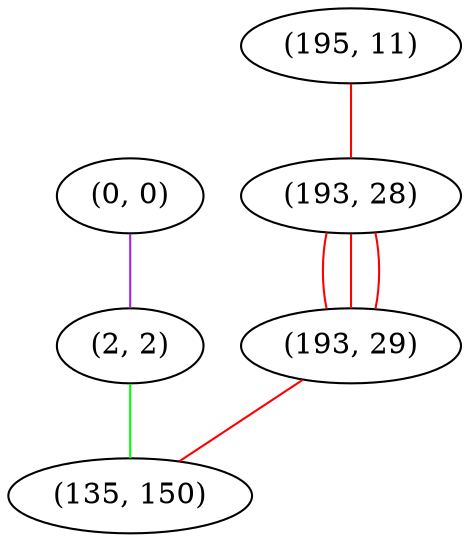 graph "" {
"(0, 0)";
"(195, 11)";
"(193, 28)";
"(2, 2)";
"(193, 29)";
"(135, 150)";
"(0, 0)" -- "(2, 2)"  [color=purple, key=0, weight=4];
"(195, 11)" -- "(193, 28)"  [color=red, key=0, weight=1];
"(193, 28)" -- "(193, 29)"  [color=red, key=0, weight=1];
"(193, 28)" -- "(193, 29)"  [color=red, key=1, weight=1];
"(193, 28)" -- "(193, 29)"  [color=red, key=2, weight=1];
"(2, 2)" -- "(135, 150)"  [color=green, key=0, weight=2];
"(193, 29)" -- "(135, 150)"  [color=red, key=0, weight=1];
}
